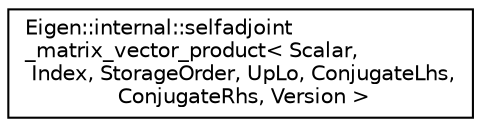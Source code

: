 digraph "Graphical Class Hierarchy"
{
  edge [fontname="Helvetica",fontsize="10",labelfontname="Helvetica",labelfontsize="10"];
  node [fontname="Helvetica",fontsize="10",shape=record];
  rankdir="LR";
  Node1 [label="Eigen::internal::selfadjoint\l_matrix_vector_product\< Scalar,\l Index, StorageOrder, UpLo, ConjugateLhs,\l ConjugateRhs, Version \>",height=0.2,width=0.4,color="black", fillcolor="white", style="filled",URL="$struct_eigen_1_1internal_1_1selfadjoint__matrix__vector__product.html"];
}
